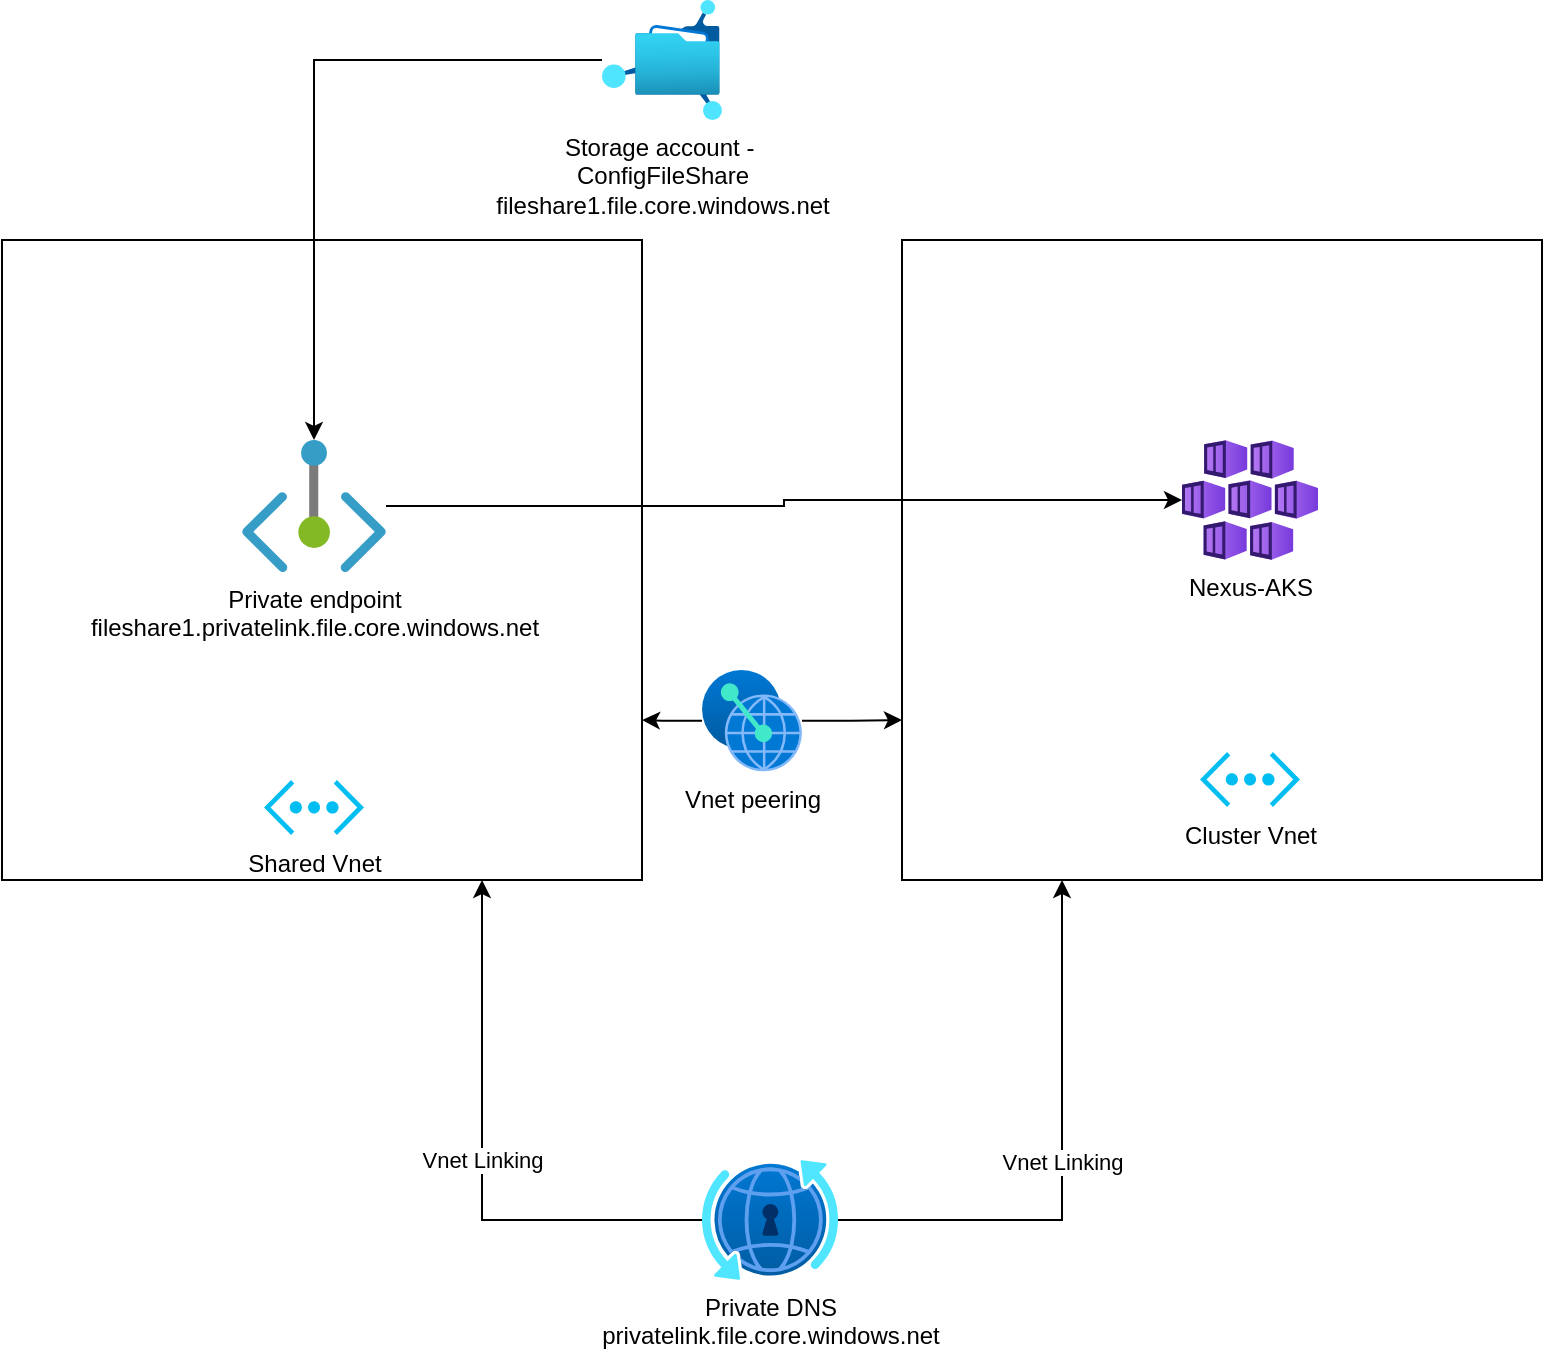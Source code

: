 <mxfile version="21.0.6" type="github"><diagram name="Page-1" id="rcys1tG8ewVNJk1M1FMx"><mxGraphModel dx="2003" dy="1131" grid="1" gridSize="10" guides="1" tooltips="1" connect="1" arrows="1" fold="1" page="1" pageScale="1" pageWidth="850" pageHeight="1100" math="0" shadow="0"><root><mxCell id="0"/><mxCell id="1" parent="0"/><mxCell id="0XMPAMC95WN1ndeXsmLd-1" value="" style="whiteSpace=wrap;html=1;aspect=fixed;" vertex="1" parent="1"><mxGeometry x="50" y="280" width="320" height="320" as="geometry"/></mxCell><mxCell id="0XMPAMC95WN1ndeXsmLd-2" value="Shared Vnet" style="verticalLabelPosition=bottom;html=1;verticalAlign=top;align=center;strokeColor=none;fillColor=#00BEF2;shape=mxgraph.azure.virtual_network;pointerEvents=1;" vertex="1" parent="1"><mxGeometry x="181" y="550" width="50" height="27.5" as="geometry"/></mxCell><mxCell id="0XMPAMC95WN1ndeXsmLd-10" style="edgeStyle=orthogonalEdgeStyle;rounded=0;orthogonalLoop=1;jettySize=auto;html=1;" edge="1" parent="1" source="0XMPAMC95WN1ndeXsmLd-3" target="0XMPAMC95WN1ndeXsmLd-4"><mxGeometry relative="1" as="geometry"/></mxCell><mxCell id="0XMPAMC95WN1ndeXsmLd-3" value="Storage account -&amp;nbsp;&lt;br&gt;ConfigFileShare&lt;br&gt;fileshare1.file.core.windows.net" style="aspect=fixed;html=1;points=[];align=center;image;fontSize=12;image=img/lib/azure2/storage/Azure_Fileshare.svg;" vertex="1" parent="1"><mxGeometry x="350" y="160" width="60" height="60" as="geometry"/></mxCell><mxCell id="0XMPAMC95WN1ndeXsmLd-12" value="" style="whiteSpace=wrap;html=1;aspect=fixed;" vertex="1" parent="1"><mxGeometry x="500" y="280" width="320" height="320" as="geometry"/></mxCell><mxCell id="0XMPAMC95WN1ndeXsmLd-15" style="edgeStyle=orthogonalEdgeStyle;rounded=0;orthogonalLoop=1;jettySize=auto;html=1;" edge="1" parent="1" source="0XMPAMC95WN1ndeXsmLd-4" target="0XMPAMC95WN1ndeXsmLd-13"><mxGeometry relative="1" as="geometry"/></mxCell><mxCell id="0XMPAMC95WN1ndeXsmLd-4" value="Private endpoint&lt;br&gt;fileshare1.privatelink.file.core.windows.net" style="aspect=fixed;html=1;points=[];align=center;image;fontSize=12;image=img/lib/azure2/networking/Private_Endpoint.svg;" vertex="1" parent="1"><mxGeometry x="170" y="380" width="72" height="66" as="geometry"/></mxCell><mxCell id="0XMPAMC95WN1ndeXsmLd-13" value="Nexus-AKS" style="aspect=fixed;html=1;points=[];align=center;image;fontSize=12;image=img/lib/azure2/compute/Kubernetes_Services.svg;" vertex="1" parent="1"><mxGeometry x="640" y="380" width="68" height="60" as="geometry"/></mxCell><mxCell id="0XMPAMC95WN1ndeXsmLd-16" value="Cluster Vnet" style="verticalLabelPosition=bottom;html=1;verticalAlign=top;align=center;strokeColor=none;fillColor=#00BEF2;shape=mxgraph.azure.virtual_network;pointerEvents=1;" vertex="1" parent="1"><mxGeometry x="649" y="536" width="50" height="27.5" as="geometry"/></mxCell><mxCell id="0XMPAMC95WN1ndeXsmLd-19" style="edgeStyle=orthogonalEdgeStyle;rounded=0;orthogonalLoop=1;jettySize=auto;html=1;entryX=0;entryY=0.75;entryDx=0;entryDy=0;" edge="1" parent="1" source="0XMPAMC95WN1ndeXsmLd-18" target="0XMPAMC95WN1ndeXsmLd-12"><mxGeometry relative="1" as="geometry"/></mxCell><mxCell id="0XMPAMC95WN1ndeXsmLd-20" style="edgeStyle=orthogonalEdgeStyle;rounded=0;orthogonalLoop=1;jettySize=auto;html=1;entryX=1;entryY=0.75;entryDx=0;entryDy=0;" edge="1" parent="1" source="0XMPAMC95WN1ndeXsmLd-18" target="0XMPAMC95WN1ndeXsmLd-1"><mxGeometry relative="1" as="geometry"/></mxCell><mxCell id="0XMPAMC95WN1ndeXsmLd-18" value="Vnet peering" style="aspect=fixed;html=1;points=[];align=center;image;fontSize=12;image=img/lib/azure2/other/Peering_Service.svg;" vertex="1" parent="1"><mxGeometry x="400" y="495" width="50" height="50.74" as="geometry"/></mxCell><mxCell id="0XMPAMC95WN1ndeXsmLd-22" value="Vnet Linking" style="edgeStyle=orthogonalEdgeStyle;rounded=0;orthogonalLoop=1;jettySize=auto;html=1;entryX=0.25;entryY=1;entryDx=0;entryDy=0;" edge="1" parent="1" source="0XMPAMC95WN1ndeXsmLd-21" target="0XMPAMC95WN1ndeXsmLd-12"><mxGeometry relative="1" as="geometry"/></mxCell><mxCell id="0XMPAMC95WN1ndeXsmLd-23" value="Vnet Linking" style="edgeStyle=orthogonalEdgeStyle;rounded=0;orthogonalLoop=1;jettySize=auto;html=1;entryX=0.75;entryY=1;entryDx=0;entryDy=0;" edge="1" parent="1" source="0XMPAMC95WN1ndeXsmLd-21" target="0XMPAMC95WN1ndeXsmLd-1"><mxGeometry relative="1" as="geometry"/></mxCell><mxCell id="0XMPAMC95WN1ndeXsmLd-21" value="Private DNS&lt;br&gt;privatelink.file.core.windows.net" style="aspect=fixed;html=1;points=[];align=center;image;fontSize=12;image=img/lib/azure2/networking/DNS_Private_Resolver.svg;" vertex="1" parent="1"><mxGeometry x="400" y="740" width="68" height="60" as="geometry"/></mxCell></root></mxGraphModel></diagram></mxfile>